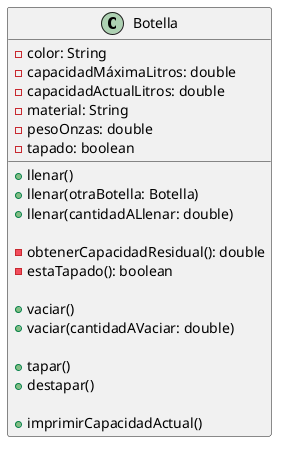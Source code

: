 @startuml

class Botella{
    - color: String
    - capacidadMáximaLitros: double
    - capacidadActualLitros: double
    - material: String
    - pesoOnzas: double
    - tapado: boolean

    + llenar()
    + llenar(otraBotella: Botella)
    + llenar(cantidadALlenar: double)

    - obtenerCapacidadResidual(): double
    - estaTapado(): boolean

    + vaciar()
    + vaciar(cantidadAVaciar: double)

    + tapar()
    + destapar()

    + imprimirCapacidadActual()

}

@enduml
